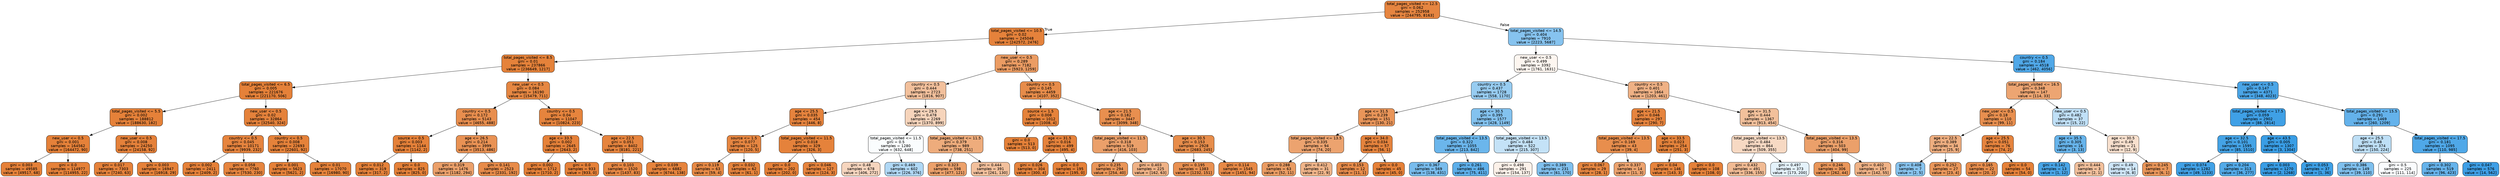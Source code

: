 digraph Tree {
node [shape=box, style="filled, rounded", color="black", fontname=helvetica] ;
edge [fontname=helvetica] ;
0 [label="total_pages_visited <= 12.5\ngini = 0.062\nsamples = 252958\nvalue = [244795, 8163]", fillcolor="#e68540"] ;
1 [label="total_pages_visited <= 10.5\ngini = 0.02\nsamples = 245048\nvalue = [242572, 2476]", fillcolor="#e5823b"] ;
0 -> 1 [labeldistance=2.5, labelangle=45, headlabel="True"] ;
2 [label="total_pages_visited <= 8.5\ngini = 0.01\nsamples = 237866\nvalue = [236649, 1217]", fillcolor="#e5823a"] ;
1 -> 2 ;
3 [label="total_pages_visited <= 6.5\ngini = 0.005\nsamples = 221676\nvalue = [221170, 506]", fillcolor="#e58139"] ;
2 -> 3 ;
4 [label="total_pages_visited <= 5.5\ngini = 0.002\nsamples = 188812\nvalue = [188630, 182]", fillcolor="#e58139"] ;
3 -> 4 ;
5 [label="new_user <= 0.5\ngini = 0.001\nsamples = 164562\nvalue = [164472, 90]", fillcolor="#e58139"] ;
4 -> 5 ;
6 [label="gini = 0.003\nsamples = 49585\nvalue = [49517, 68]", fillcolor="#e58139"] ;
5 -> 6 ;
7 [label="gini = 0.0\nsamples = 114977\nvalue = [114955, 22]", fillcolor="#e58139"] ;
5 -> 7 ;
8 [label="new_user <= 0.5\ngini = 0.008\nsamples = 24250\nvalue = [24158, 92]", fillcolor="#e5813a"] ;
4 -> 8 ;
9 [label="gini = 0.017\nsamples = 7303\nvalue = [7240, 63]", fillcolor="#e5823b"] ;
8 -> 9 ;
10 [label="gini = 0.003\nsamples = 16947\nvalue = [16918, 29]", fillcolor="#e58139"] ;
8 -> 10 ;
11 [label="new_user <= 0.5\ngini = 0.02\nsamples = 32864\nvalue = [32540, 324]", fillcolor="#e5823b"] ;
3 -> 11 ;
12 [label="country <= 0.5\ngini = 0.045\nsamples = 10171\nvalue = [9939, 232]", fillcolor="#e6843e"] ;
11 -> 12 ;
13 [label="gini = 0.002\nsamples = 2411\nvalue = [2409, 2]", fillcolor="#e58139"] ;
12 -> 13 ;
14 [label="gini = 0.058\nsamples = 7760\nvalue = [7530, 230]", fillcolor="#e6853f"] ;
12 -> 14 ;
15 [label="country <= 0.5\ngini = 0.008\nsamples = 22693\nvalue = [22601, 92]", fillcolor="#e5823a"] ;
11 -> 15 ;
16 [label="gini = 0.001\nsamples = 5623\nvalue = [5621, 2]", fillcolor="#e58139"] ;
15 -> 16 ;
17 [label="gini = 0.01\nsamples = 17070\nvalue = [16980, 90]", fillcolor="#e5823a"] ;
15 -> 17 ;
18 [label="new_user <= 0.5\ngini = 0.084\nsamples = 16190\nvalue = [15479, 711]", fillcolor="#e68742"] ;
2 -> 18 ;
19 [label="country <= 0.5\ngini = 0.172\nsamples = 5143\nvalue = [4655, 488]", fillcolor="#e88e4e"] ;
18 -> 19 ;
20 [label="source <= 0.5\ngini = 0.003\nsamples = 1144\nvalue = [1142, 2]", fillcolor="#e58139"] ;
19 -> 20 ;
21 [label="gini = 0.012\nsamples = 319\nvalue = [317, 2]", fillcolor="#e5823a"] ;
20 -> 21 ;
22 [label="gini = 0.0\nsamples = 825\nvalue = [825, 0]", fillcolor="#e58139"] ;
20 -> 22 ;
23 [label="age <= 26.5\ngini = 0.214\nsamples = 3999\nvalue = [3513, 486]", fillcolor="#e99254"] ;
19 -> 23 ;
24 [label="gini = 0.319\nsamples = 1476\nvalue = [1182, 294]", fillcolor="#eba06a"] ;
23 -> 24 ;
25 [label="gini = 0.141\nsamples = 2523\nvalue = [2331, 192]", fillcolor="#e78b49"] ;
23 -> 25 ;
26 [label="country <= 0.5\ngini = 0.04\nsamples = 11047\nvalue = [10824, 223]", fillcolor="#e6843d"] ;
18 -> 26 ;
27 [label="age <= 33.5\ngini = 0.002\nsamples = 2645\nvalue = [2643, 2]", fillcolor="#e58139"] ;
26 -> 27 ;
28 [label="gini = 0.002\nsamples = 1712\nvalue = [1710, 2]", fillcolor="#e58139"] ;
27 -> 28 ;
29 [label="gini = 0.0\nsamples = 933\nvalue = [933, 0]", fillcolor="#e58139"] ;
27 -> 29 ;
30 [label="age <= 22.5\ngini = 0.051\nsamples = 8402\nvalue = [8181, 221]", fillcolor="#e6843e"] ;
26 -> 30 ;
31 [label="gini = 0.103\nsamples = 1520\nvalue = [1437, 83]", fillcolor="#e78844"] ;
30 -> 31 ;
32 [label="gini = 0.039\nsamples = 6882\nvalue = [6744, 138]", fillcolor="#e6843d"] ;
30 -> 32 ;
33 [label="new_user <= 0.5\ngini = 0.289\nsamples = 7182\nvalue = [5923, 1259]", fillcolor="#eb9c63"] ;
1 -> 33 ;
34 [label="country <= 0.5\ngini = 0.444\nsamples = 2723\nvalue = [1816, 907]", fillcolor="#f2c09c"] ;
33 -> 34 ;
35 [label="age <= 25.5\ngini = 0.035\nsamples = 454\nvalue = [446, 8]", fillcolor="#e5833d"] ;
34 -> 35 ;
36 [label="source <= 1.5\ngini = 0.077\nsamples = 125\nvalue = [120, 5]", fillcolor="#e68641"] ;
35 -> 36 ;
37 [label="gini = 0.119\nsamples = 63\nvalue = [59, 4]", fillcolor="#e78a46"] ;
36 -> 37 ;
38 [label="gini = 0.032\nsamples = 62\nvalue = [61, 1]", fillcolor="#e5833c"] ;
36 -> 38 ;
39 [label="total_pages_visited <= 11.5\ngini = 0.018\nsamples = 329\nvalue = [326, 3]", fillcolor="#e5823b"] ;
35 -> 39 ;
40 [label="gini = 0.0\nsamples = 202\nvalue = [202, 0]", fillcolor="#e58139"] ;
39 -> 40 ;
41 [label="gini = 0.046\nsamples = 127\nvalue = [124, 3]", fillcolor="#e6843e"] ;
39 -> 41 ;
42 [label="age <= 29.5\ngini = 0.478\nsamples = 2269\nvalue = [1370, 899]", fillcolor="#f6d4bb"] ;
34 -> 42 ;
43 [label="total_pages_visited <= 11.5\ngini = 0.5\nsamples = 1280\nvalue = [632, 648]", fillcolor="#fafdfe"] ;
42 -> 43 ;
44 [label="gini = 0.48\nsamples = 678\nvalue = [406, 272]", fillcolor="#f6d5be"] ;
43 -> 44 ;
45 [label="gini = 0.469\nsamples = 602\nvalue = [226, 376]", fillcolor="#b0d8f5"] ;
43 -> 45 ;
46 [label="total_pages_visited <= 11.5\ngini = 0.379\nsamples = 989\nvalue = [738, 251]", fillcolor="#eeac7c"] ;
42 -> 46 ;
47 [label="gini = 0.323\nsamples = 598\nvalue = [477, 121]", fillcolor="#eca16b"] ;
46 -> 47 ;
48 [label="gini = 0.444\nsamples = 391\nvalue = [261, 130]", fillcolor="#f2c09c"] ;
46 -> 48 ;
49 [label="country <= 0.5\ngini = 0.145\nsamples = 4459\nvalue = [4107, 352]", fillcolor="#e78c4a"] ;
33 -> 49 ;
50 [label="source <= 1.5\ngini = 0.008\nsamples = 1012\nvalue = [1008, 4]", fillcolor="#e5823a"] ;
49 -> 50 ;
51 [label="gini = 0.0\nsamples = 513\nvalue = [513, 0]", fillcolor="#e58139"] ;
50 -> 51 ;
52 [label="age <= 31.5\ngini = 0.016\nsamples = 499\nvalue = [495, 4]", fillcolor="#e5823b"] ;
50 -> 52 ;
53 [label="gini = 0.026\nsamples = 304\nvalue = [300, 4]", fillcolor="#e5833c"] ;
52 -> 53 ;
54 [label="gini = 0.0\nsamples = 195\nvalue = [195, 0]", fillcolor="#e58139"] ;
52 -> 54 ;
55 [label="age <= 21.5\ngini = 0.182\nsamples = 3447\nvalue = [3099, 348]", fillcolor="#e88f4f"] ;
49 -> 55 ;
56 [label="total_pages_visited <= 11.5\ngini = 0.318\nsamples = 519\nvalue = [416, 103]", fillcolor="#eba06a"] ;
55 -> 56 ;
57 [label="gini = 0.235\nsamples = 294\nvalue = [254, 40]", fillcolor="#e99558"] ;
56 -> 57 ;
58 [label="gini = 0.403\nsamples = 225\nvalue = [162, 63]", fillcolor="#efb286"] ;
56 -> 58 ;
59 [label="age <= 30.5\ngini = 0.153\nsamples = 2928\nvalue = [2683, 245]", fillcolor="#e78d4b"] ;
55 -> 59 ;
60 [label="gini = 0.195\nsamples = 1383\nvalue = [1232, 151]", fillcolor="#e89051"] ;
59 -> 60 ;
61 [label="gini = 0.114\nsamples = 1545\nvalue = [1451, 94]", fillcolor="#e78946"] ;
59 -> 61 ;
62 [label="total_pages_visited <= 14.5\ngini = 0.404\nsamples = 7910\nvalue = [2223, 5687]", fillcolor="#86c3ef"] ;
0 -> 62 [labeldistance=2.5, labelangle=-45, headlabel="False"] ;
63 [label="new_user <= 0.5\ngini = 0.499\nsamples = 3392\nvalue = [1761, 1631]", fillcolor="#fdf6f0"] ;
62 -> 63 ;
64 [label="country <= 0.5\ngini = 0.437\nsamples = 1728\nvalue = [558, 1170]", fillcolor="#97ccf1"] ;
63 -> 64 ;
65 [label="age <= 31.5\ngini = 0.239\nsamples = 151\nvalue = [130, 21]", fillcolor="#e99559"] ;
64 -> 65 ;
66 [label="total_pages_visited <= 13.5\ngini = 0.335\nsamples = 94\nvalue = [74, 20]", fillcolor="#eca36f"] ;
65 -> 66 ;
67 [label="gini = 0.288\nsamples = 63\nvalue = [52, 11]", fillcolor="#ea9c63"] ;
66 -> 67 ;
68 [label="gini = 0.412\nsamples = 31\nvalue = [22, 9]", fillcolor="#f0b58a"] ;
66 -> 68 ;
69 [label="age <= 34.0\ngini = 0.034\nsamples = 57\nvalue = [56, 1]", fillcolor="#e5833d"] ;
65 -> 69 ;
70 [label="gini = 0.153\nsamples = 12\nvalue = [11, 1]", fillcolor="#e78c4b"] ;
69 -> 70 ;
71 [label="gini = 0.0\nsamples = 45\nvalue = [45, 0]", fillcolor="#e58139"] ;
69 -> 71 ;
72 [label="age <= 30.5\ngini = 0.395\nsamples = 1577\nvalue = [428, 1149]", fillcolor="#83c2ef"] ;
64 -> 72 ;
73 [label="total_pages_visited <= 13.5\ngini = 0.322\nsamples = 1055\nvalue = [213, 842]", fillcolor="#6bb6ec"] ;
72 -> 73 ;
74 [label="gini = 0.367\nsamples = 569\nvalue = [138, 431]", fillcolor="#78bced"] ;
73 -> 74 ;
75 [label="gini = 0.261\nsamples = 486\nvalue = [75, 411]", fillcolor="#5dafea"] ;
73 -> 75 ;
76 [label="total_pages_visited <= 13.5\ngini = 0.484\nsamples = 522\nvalue = [215, 307]", fillcolor="#c4e2f7"] ;
72 -> 76 ;
77 [label="gini = 0.498\nsamples = 291\nvalue = [154, 137]", fillcolor="#fcf1e9"] ;
76 -> 77 ;
78 [label="gini = 0.389\nsamples = 231\nvalue = [61, 170]", fillcolor="#80c0ee"] ;
76 -> 78 ;
79 [label="country <= 0.5\ngini = 0.401\nsamples = 1664\nvalue = [1203, 461]", fillcolor="#efb185"] ;
63 -> 79 ;
80 [label="age <= 21.5\ngini = 0.046\nsamples = 297\nvalue = [290, 7]", fillcolor="#e6843e"] ;
79 -> 80 ;
81 [label="total_pages_visited <= 13.5\ngini = 0.169\nsamples = 43\nvalue = [39, 4]", fillcolor="#e88e4d"] ;
80 -> 81 ;
82 [label="gini = 0.067\nsamples = 29\nvalue = [28, 1]", fillcolor="#e68640"] ;
81 -> 82 ;
83 [label="gini = 0.337\nsamples = 14\nvalue = [11, 3]", fillcolor="#eca36f"] ;
81 -> 83 ;
84 [label="age <= 33.5\ngini = 0.023\nsamples = 254\nvalue = [251, 3]", fillcolor="#e5833b"] ;
80 -> 84 ;
85 [label="gini = 0.04\nsamples = 146\nvalue = [143, 3]", fillcolor="#e6843d"] ;
84 -> 85 ;
86 [label="gini = 0.0\nsamples = 108\nvalue = [108, 0]", fillcolor="#e58139"] ;
84 -> 86 ;
87 [label="age <= 31.5\ngini = 0.444\nsamples = 1367\nvalue = [913, 454]", fillcolor="#f2c09b"] ;
79 -> 87 ;
88 [label="total_pages_visited <= 13.5\ngini = 0.484\nsamples = 864\nvalue = [509, 355]", fillcolor="#f7d9c3"] ;
87 -> 88 ;
89 [label="gini = 0.432\nsamples = 491\nvalue = [336, 155]", fillcolor="#f1bb94"] ;
88 -> 89 ;
90 [label="gini = 0.497\nsamples = 373\nvalue = [173, 200]", fillcolor="#e4f2fb"] ;
88 -> 90 ;
91 [label="total_pages_visited <= 13.5\ngini = 0.316\nsamples = 503\nvalue = [404, 99]", fillcolor="#eba06a"] ;
87 -> 91 ;
92 [label="gini = 0.246\nsamples = 306\nvalue = [262, 44]", fillcolor="#e9965a"] ;
91 -> 92 ;
93 [label="gini = 0.402\nsamples = 197\nvalue = [142, 55]", fillcolor="#efb286"] ;
91 -> 93 ;
94 [label="country <= 0.5\ngini = 0.184\nsamples = 4518\nvalue = [462, 4056]", fillcolor="#50a8e8"] ;
62 -> 94 ;
95 [label="total_pages_visited <= 16.5\ngini = 0.348\nsamples = 147\nvalue = [114, 33]", fillcolor="#eda572"] ;
94 -> 95 ;
96 [label="new_user <= 0.5\ngini = 0.18\nsamples = 110\nvalue = [99, 11]", fillcolor="#e88f4f"] ;
95 -> 96 ;
97 [label="age <= 22.5\ngini = 0.389\nsamples = 34\nvalue = [25, 9]", fillcolor="#eeae80"] ;
96 -> 97 ;
98 [label="gini = 0.408\nsamples = 7\nvalue = [2, 5]", fillcolor="#88c4ef"] ;
97 -> 98 ;
99 [label="gini = 0.252\nsamples = 27\nvalue = [23, 4]", fillcolor="#ea975b"] ;
97 -> 99 ;
100 [label="age <= 25.5\ngini = 0.051\nsamples = 76\nvalue = [74, 2]", fillcolor="#e6843e"] ;
96 -> 100 ;
101 [label="gini = 0.165\nsamples = 22\nvalue = [20, 2]", fillcolor="#e88e4d"] ;
100 -> 101 ;
102 [label="gini = 0.0\nsamples = 54\nvalue = [54, 0]", fillcolor="#e58139"] ;
100 -> 102 ;
103 [label="new_user <= 0.5\ngini = 0.482\nsamples = 37\nvalue = [15, 22]", fillcolor="#c0e0f7"] ;
95 -> 103 ;
104 [label="age <= 35.5\ngini = 0.305\nsamples = 16\nvalue = [3, 13]", fillcolor="#67b4eb"] ;
103 -> 104 ;
105 [label="gini = 0.142\nsamples = 13\nvalue = [1, 12]", fillcolor="#49a5e7"] ;
104 -> 105 ;
106 [label="gini = 0.444\nsamples = 3\nvalue = [2, 1]", fillcolor="#f2c09c"] ;
104 -> 106 ;
107 [label="age <= 30.5\ngini = 0.49\nsamples = 21\nvalue = [12, 9]", fillcolor="#f8e0ce"] ;
103 -> 107 ;
108 [label="gini = 0.49\nsamples = 14\nvalue = [6, 8]", fillcolor="#cee6f8"] ;
107 -> 108 ;
109 [label="gini = 0.245\nsamples = 7\nvalue = [6, 1]", fillcolor="#e9965a"] ;
107 -> 109 ;
110 [label="new_user <= 0.5\ngini = 0.147\nsamples = 4371\nvalue = [348, 4023]", fillcolor="#4aa5e7"] ;
94 -> 110 ;
111 [label="total_pages_visited <= 17.5\ngini = 0.059\nsamples = 2902\nvalue = [88, 2814]", fillcolor="#3fa0e6"] ;
110 -> 111 ;
112 [label="age <= 32.5\ngini = 0.101\nsamples = 1595\nvalue = [85, 1510]", fillcolor="#44a3e6"] ;
111 -> 112 ;
113 [label="gini = 0.074\nsamples = 1282\nvalue = [49, 1233]", fillcolor="#41a1e6"] ;
112 -> 113 ;
114 [label="gini = 0.204\nsamples = 313\nvalue = [36, 277]", fillcolor="#53aae8"] ;
112 -> 114 ;
115 [label="age <= 43.5\ngini = 0.005\nsamples = 1307\nvalue = [3, 1304]", fillcolor="#399de5"] ;
111 -> 115 ;
116 [label="gini = 0.003\nsamples = 1270\nvalue = [2, 1268]", fillcolor="#399de5"] ;
115 -> 116 ;
117 [label="gini = 0.053\nsamples = 37\nvalue = [1, 36]", fillcolor="#3ea0e6"] ;
115 -> 117 ;
118 [label="total_pages_visited <= 15.5\ngini = 0.291\nsamples = 1469\nvalue = [260, 1209]", fillcolor="#64b2eb"] ;
110 -> 118 ;
119 [label="age <= 25.5\ngini = 0.48\nsamples = 374\nvalue = [150, 224]", fillcolor="#bedff6"] ;
118 -> 119 ;
120 [label="gini = 0.386\nsamples = 149\nvalue = [39, 110]", fillcolor="#7fc0ee"] ;
119 -> 120 ;
121 [label="gini = 0.5\nsamples = 225\nvalue = [111, 114]", fillcolor="#fafcfe"] ;
119 -> 121 ;
122 [label="total_pages_visited <= 17.5\ngini = 0.181\nsamples = 1095\nvalue = [110, 985]", fillcolor="#4fa8e8"] ;
118 -> 122 ;
123 [label="gini = 0.302\nsamples = 519\nvalue = [96, 423]", fillcolor="#66b3eb"] ;
122 -> 123 ;
124 [label="gini = 0.047\nsamples = 576\nvalue = [14, 562]", fillcolor="#3e9fe6"] ;
122 -> 124 ;
}
